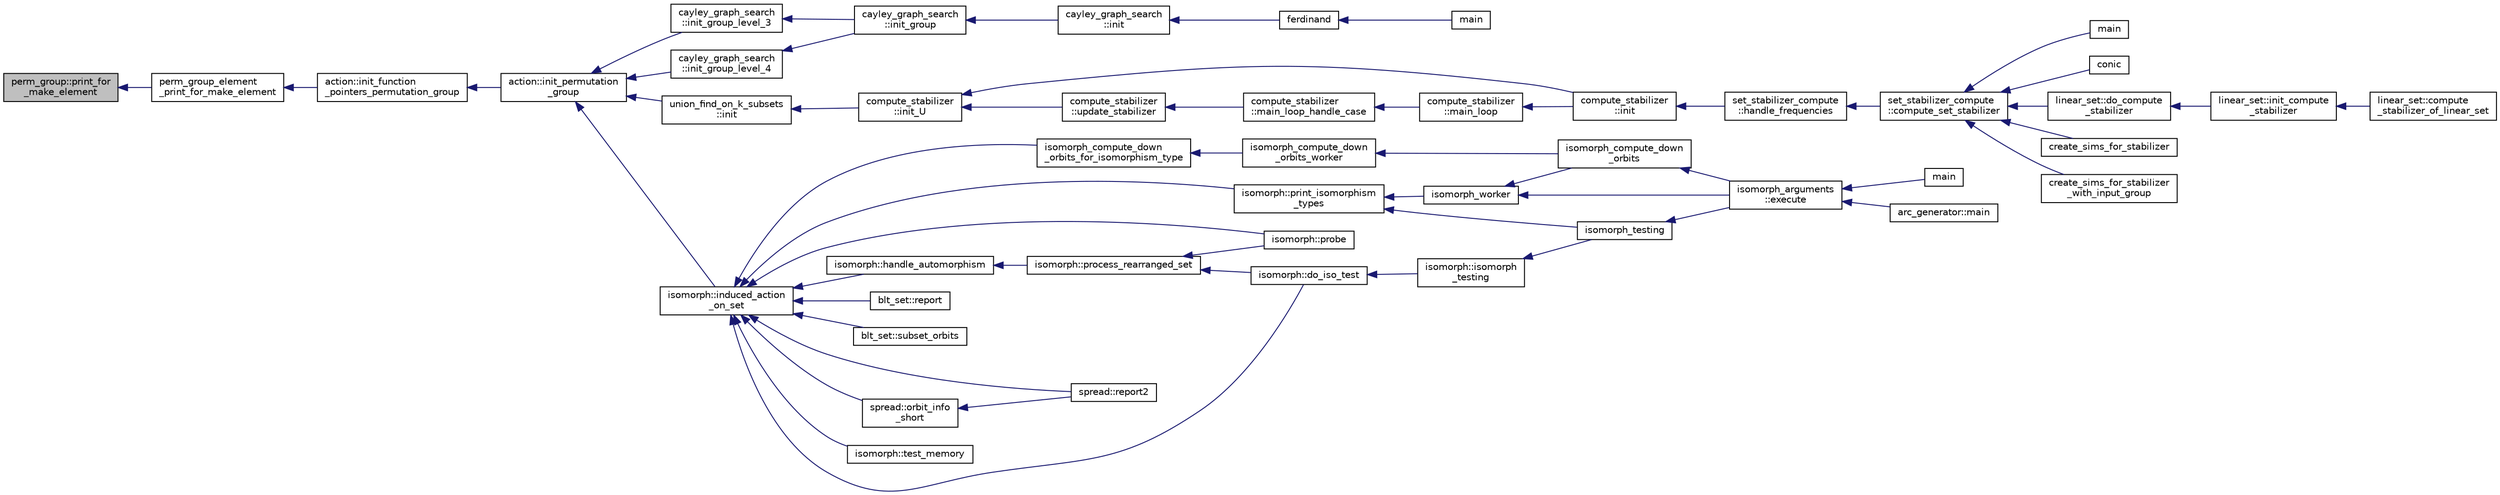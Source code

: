 digraph "perm_group::print_for_make_element"
{
  edge [fontname="Helvetica",fontsize="10",labelfontname="Helvetica",labelfontsize="10"];
  node [fontname="Helvetica",fontsize="10",shape=record];
  rankdir="LR";
  Node792 [label="perm_group::print_for\l_make_element",height=0.2,width=0.4,color="black", fillcolor="grey75", style="filled", fontcolor="black"];
  Node792 -> Node793 [dir="back",color="midnightblue",fontsize="10",style="solid",fontname="Helvetica"];
  Node793 [label="perm_group_element\l_print_for_make_element",height=0.2,width=0.4,color="black", fillcolor="white", style="filled",URL="$df/d36/interface__perm__group_8_c.html#a1580f278004e957a65ea496615b971e4"];
  Node793 -> Node794 [dir="back",color="midnightblue",fontsize="10",style="solid",fontname="Helvetica"];
  Node794 [label="action::init_function\l_pointers_permutation_group",height=0.2,width=0.4,color="black", fillcolor="white", style="filled",URL="$d2/d86/classaction.html#a8e6cd4aa446047edbebe7e0702dc1f17"];
  Node794 -> Node795 [dir="back",color="midnightblue",fontsize="10",style="solid",fontname="Helvetica"];
  Node795 [label="action::init_permutation\l_group",height=0.2,width=0.4,color="black", fillcolor="white", style="filled",URL="$d2/d86/classaction.html#a339bbfc596572ec88071c5f5e0ce3f41"];
  Node795 -> Node796 [dir="back",color="midnightblue",fontsize="10",style="solid",fontname="Helvetica"];
  Node796 [label="cayley_graph_search\l::init_group_level_3",height=0.2,width=0.4,color="black", fillcolor="white", style="filled",URL="$de/dae/classcayley__graph__search.html#a7c936e674e8ea64597fa37ae5aa71c71"];
  Node796 -> Node797 [dir="back",color="midnightblue",fontsize="10",style="solid",fontname="Helvetica"];
  Node797 [label="cayley_graph_search\l::init_group",height=0.2,width=0.4,color="black", fillcolor="white", style="filled",URL="$de/dae/classcayley__graph__search.html#adbce2e517a8ed979f53e8aeb043cf4ca"];
  Node797 -> Node798 [dir="back",color="midnightblue",fontsize="10",style="solid",fontname="Helvetica"];
  Node798 [label="cayley_graph_search\l::init",height=0.2,width=0.4,color="black", fillcolor="white", style="filled",URL="$de/dae/classcayley__graph__search.html#add9c6434abeaebac4a07bc03cb21672d"];
  Node798 -> Node799 [dir="back",color="midnightblue",fontsize="10",style="solid",fontname="Helvetica"];
  Node799 [label="ferdinand",height=0.2,width=0.4,color="black", fillcolor="white", style="filled",URL="$da/df3/ferdinand_8_c.html#a322b57727d23cf5a0932f11c30ea18d9"];
  Node799 -> Node800 [dir="back",color="midnightblue",fontsize="10",style="solid",fontname="Helvetica"];
  Node800 [label="main",height=0.2,width=0.4,color="black", fillcolor="white", style="filled",URL="$da/df3/ferdinand_8_c.html#a3c04138a5bfe5d72780bb7e82a18e627"];
  Node795 -> Node801 [dir="back",color="midnightblue",fontsize="10",style="solid",fontname="Helvetica"];
  Node801 [label="cayley_graph_search\l::init_group_level_4",height=0.2,width=0.4,color="black", fillcolor="white", style="filled",URL="$de/dae/classcayley__graph__search.html#a6593f90cd91bea8c23fe71acca05655e"];
  Node801 -> Node797 [dir="back",color="midnightblue",fontsize="10",style="solid",fontname="Helvetica"];
  Node795 -> Node802 [dir="back",color="midnightblue",fontsize="10",style="solid",fontname="Helvetica"];
  Node802 [label="union_find_on_k_subsets\l::init",height=0.2,width=0.4,color="black", fillcolor="white", style="filled",URL="$d3/d1b/classunion__find__on__k__subsets.html#aad0de310a8e8df1ff78ee2eaf3ec1e54"];
  Node802 -> Node803 [dir="back",color="midnightblue",fontsize="10",style="solid",fontname="Helvetica"];
  Node803 [label="compute_stabilizer\l::init_U",height=0.2,width=0.4,color="black", fillcolor="white", style="filled",URL="$d8/d30/classcompute__stabilizer.html#a00de428b9934e9a55157eff6c43d64d0"];
  Node803 -> Node804 [dir="back",color="midnightblue",fontsize="10",style="solid",fontname="Helvetica"];
  Node804 [label="compute_stabilizer\l::init",height=0.2,width=0.4,color="black", fillcolor="white", style="filled",URL="$d8/d30/classcompute__stabilizer.html#a36a1729430f317a65559220a8206a7d7"];
  Node804 -> Node805 [dir="back",color="midnightblue",fontsize="10",style="solid",fontname="Helvetica"];
  Node805 [label="set_stabilizer_compute\l::handle_frequencies",height=0.2,width=0.4,color="black", fillcolor="white", style="filled",URL="$d8/dc6/classset__stabilizer__compute.html#a247c31bc3f19f22dadbfd7607cbaaa78"];
  Node805 -> Node806 [dir="back",color="midnightblue",fontsize="10",style="solid",fontname="Helvetica"];
  Node806 [label="set_stabilizer_compute\l::compute_set_stabilizer",height=0.2,width=0.4,color="black", fillcolor="white", style="filled",URL="$d8/dc6/classset__stabilizer__compute.html#ad4f92074322e98c7cd0ed5d4f8486b76"];
  Node806 -> Node807 [dir="back",color="midnightblue",fontsize="10",style="solid",fontname="Helvetica"];
  Node807 [label="main",height=0.2,width=0.4,color="black", fillcolor="white", style="filled",URL="$db/d67/test__hyperoval_8_c.html#a3c04138a5bfe5d72780bb7e82a18e627"];
  Node806 -> Node808 [dir="back",color="midnightblue",fontsize="10",style="solid",fontname="Helvetica"];
  Node808 [label="conic",height=0.2,width=0.4,color="black", fillcolor="white", style="filled",URL="$d4/de8/conic_8_c.html#a96def9474b981a9d5831a9b48d85d652"];
  Node806 -> Node809 [dir="back",color="midnightblue",fontsize="10",style="solid",fontname="Helvetica"];
  Node809 [label="linear_set::do_compute\l_stabilizer",height=0.2,width=0.4,color="black", fillcolor="white", style="filled",URL="$dd/d86/classlinear__set.html#ae8f58ded28fb5370f4459cca42b7463b"];
  Node809 -> Node810 [dir="back",color="midnightblue",fontsize="10",style="solid",fontname="Helvetica"];
  Node810 [label="linear_set::init_compute\l_stabilizer",height=0.2,width=0.4,color="black", fillcolor="white", style="filled",URL="$dd/d86/classlinear__set.html#a0cc3eaec1896fdc977b62e94623b055b"];
  Node810 -> Node811 [dir="back",color="midnightblue",fontsize="10",style="solid",fontname="Helvetica"];
  Node811 [label="linear_set::compute\l_stabilizer_of_linear_set",height=0.2,width=0.4,color="black", fillcolor="white", style="filled",URL="$dd/d86/classlinear__set.html#a098a133edfbaae0fd347a69c50bdbee2"];
  Node806 -> Node812 [dir="back",color="midnightblue",fontsize="10",style="solid",fontname="Helvetica"];
  Node812 [label="create_sims_for_stabilizer",height=0.2,width=0.4,color="black", fillcolor="white", style="filled",URL="$d0/d76/tl__algebra__and__number__theory_8h.html#af2c67d225072549409be710ac3cd30f8"];
  Node806 -> Node813 [dir="back",color="midnightblue",fontsize="10",style="solid",fontname="Helvetica"];
  Node813 [label="create_sims_for_stabilizer\l_with_input_group",height=0.2,width=0.4,color="black", fillcolor="white", style="filled",URL="$d0/d76/tl__algebra__and__number__theory_8h.html#af5482567a8d6ba5c2fe593bf6f7f9a0f"];
  Node803 -> Node814 [dir="back",color="midnightblue",fontsize="10",style="solid",fontname="Helvetica"];
  Node814 [label="compute_stabilizer\l::update_stabilizer",height=0.2,width=0.4,color="black", fillcolor="white", style="filled",URL="$d8/d30/classcompute__stabilizer.html#a9d7978a6326dc7f0935f557f0828ed8e"];
  Node814 -> Node815 [dir="back",color="midnightblue",fontsize="10",style="solid",fontname="Helvetica"];
  Node815 [label="compute_stabilizer\l::main_loop_handle_case",height=0.2,width=0.4,color="black", fillcolor="white", style="filled",URL="$d8/d30/classcompute__stabilizer.html#a040fb5c6ad50133c5a16a35ed5b2ecc4"];
  Node815 -> Node816 [dir="back",color="midnightblue",fontsize="10",style="solid",fontname="Helvetica"];
  Node816 [label="compute_stabilizer\l::main_loop",height=0.2,width=0.4,color="black", fillcolor="white", style="filled",URL="$d8/d30/classcompute__stabilizer.html#ae8615a28e0494704450689b6ea0b7ca2"];
  Node816 -> Node804 [dir="back",color="midnightblue",fontsize="10",style="solid",fontname="Helvetica"];
  Node795 -> Node817 [dir="back",color="midnightblue",fontsize="10",style="solid",fontname="Helvetica"];
  Node817 [label="isomorph::induced_action\l_on_set",height=0.2,width=0.4,color="black", fillcolor="white", style="filled",URL="$d3/d5f/classisomorph.html#a66a62f79a0f877b889ec5bd0c79392f1"];
  Node817 -> Node818 [dir="back",color="midnightblue",fontsize="10",style="solid",fontname="Helvetica"];
  Node818 [label="blt_set::report",height=0.2,width=0.4,color="black", fillcolor="white", style="filled",URL="$d1/d3d/classblt__set.html#a6b19f88bd2b92ebfba7e7c362eb9065c"];
  Node817 -> Node819 [dir="back",color="midnightblue",fontsize="10",style="solid",fontname="Helvetica"];
  Node819 [label="blt_set::subset_orbits",height=0.2,width=0.4,color="black", fillcolor="white", style="filled",URL="$d1/d3d/classblt__set.html#af8f79fc4346244acfa0e2c2d23c36993"];
  Node817 -> Node820 [dir="back",color="midnightblue",fontsize="10",style="solid",fontname="Helvetica"];
  Node820 [label="spread::report2",height=0.2,width=0.4,color="black", fillcolor="white", style="filled",URL="$da/dc1/classspread.html#a543a79e4e7306af291584f53dacbfdd8"];
  Node817 -> Node821 [dir="back",color="midnightblue",fontsize="10",style="solid",fontname="Helvetica"];
  Node821 [label="spread::orbit_info\l_short",height=0.2,width=0.4,color="black", fillcolor="white", style="filled",URL="$da/dc1/classspread.html#a24795f879a815d7e4480a72395711aef"];
  Node821 -> Node820 [dir="back",color="midnightblue",fontsize="10",style="solid",fontname="Helvetica"];
  Node817 -> Node822 [dir="back",color="midnightblue",fontsize="10",style="solid",fontname="Helvetica"];
  Node822 [label="isomorph::test_memory",height=0.2,width=0.4,color="black", fillcolor="white", style="filled",URL="$d3/d5f/classisomorph.html#a27877043c77db8e85e8fa7d5c43845b0"];
  Node817 -> Node823 [dir="back",color="midnightblue",fontsize="10",style="solid",fontname="Helvetica"];
  Node823 [label="isomorph::print_isomorphism\l_types",height=0.2,width=0.4,color="black", fillcolor="white", style="filled",URL="$d3/d5f/classisomorph.html#abbcd12f6434585951a5532d0b2467a00"];
  Node823 -> Node824 [dir="back",color="midnightblue",fontsize="10",style="solid",fontname="Helvetica"];
  Node824 [label="isomorph_testing",height=0.2,width=0.4,color="black", fillcolor="white", style="filled",URL="$d4/d7e/isomorph__global_8_c.html#a5a73cbe9f89c4727f086482ee2d238f9"];
  Node824 -> Node825 [dir="back",color="midnightblue",fontsize="10",style="solid",fontname="Helvetica"];
  Node825 [label="isomorph_arguments\l::execute",height=0.2,width=0.4,color="black", fillcolor="white", style="filled",URL="$d5/de4/classisomorph__arguments.html#aa85e472d14906abdd5672dc66027583e"];
  Node825 -> Node826 [dir="back",color="midnightblue",fontsize="10",style="solid",fontname="Helvetica"];
  Node826 [label="main",height=0.2,width=0.4,color="black", fillcolor="white", style="filled",URL="$d1/d5e/blt__main_8_c.html#a217dbf8b442f20279ea00b898af96f52"];
  Node825 -> Node827 [dir="back",color="midnightblue",fontsize="10",style="solid",fontname="Helvetica"];
  Node827 [label="arc_generator::main",height=0.2,width=0.4,color="black", fillcolor="white", style="filled",URL="$d4/d21/classarc__generator.html#ad80140b51b165dad1fe6ab232be7829a"];
  Node823 -> Node828 [dir="back",color="midnightblue",fontsize="10",style="solid",fontname="Helvetica"];
  Node828 [label="isomorph_worker",height=0.2,width=0.4,color="black", fillcolor="white", style="filled",URL="$d4/d7e/isomorph__global_8_c.html#ace3bb6ec719b02a35534309d4d3fe99a"];
  Node828 -> Node825 [dir="back",color="midnightblue",fontsize="10",style="solid",fontname="Helvetica"];
  Node828 -> Node829 [dir="back",color="midnightblue",fontsize="10",style="solid",fontname="Helvetica"];
  Node829 [label="isomorph_compute_down\l_orbits",height=0.2,width=0.4,color="black", fillcolor="white", style="filled",URL="$d4/d7e/isomorph__global_8_c.html#a3613cea19158edd30958c4edecd97d53"];
  Node829 -> Node825 [dir="back",color="midnightblue",fontsize="10",style="solid",fontname="Helvetica"];
  Node817 -> Node830 [dir="back",color="midnightblue",fontsize="10",style="solid",fontname="Helvetica"];
  Node830 [label="isomorph_compute_down\l_orbits_for_isomorphism_type",height=0.2,width=0.4,color="black", fillcolor="white", style="filled",URL="$d4/d7e/isomorph__global_8_c.html#a13519b3a5d3b5ceb26b4bec6736b0086"];
  Node830 -> Node831 [dir="back",color="midnightblue",fontsize="10",style="solid",fontname="Helvetica"];
  Node831 [label="isomorph_compute_down\l_orbits_worker",height=0.2,width=0.4,color="black", fillcolor="white", style="filled",URL="$d4/d7e/isomorph__global_8_c.html#a4edf4a833ce5638a3d58cfae1c702b37"];
  Node831 -> Node829 [dir="back",color="midnightblue",fontsize="10",style="solid",fontname="Helvetica"];
  Node817 -> Node832 [dir="back",color="midnightblue",fontsize="10",style="solid",fontname="Helvetica"];
  Node832 [label="isomorph::probe",height=0.2,width=0.4,color="black", fillcolor="white", style="filled",URL="$d3/d5f/classisomorph.html#a9cb6fed7b6ac639d886b117a1f454441"];
  Node817 -> Node833 [dir="back",color="midnightblue",fontsize="10",style="solid",fontname="Helvetica"];
  Node833 [label="isomorph::do_iso_test",height=0.2,width=0.4,color="black", fillcolor="white", style="filled",URL="$d3/d5f/classisomorph.html#a51fc3bf5cc3a99282a489b2df37ee24e"];
  Node833 -> Node834 [dir="back",color="midnightblue",fontsize="10",style="solid",fontname="Helvetica"];
  Node834 [label="isomorph::isomorph\l_testing",height=0.2,width=0.4,color="black", fillcolor="white", style="filled",URL="$d3/d5f/classisomorph.html#ad7945ec94ba0ba16953482edfaa4da6e"];
  Node834 -> Node824 [dir="back",color="midnightblue",fontsize="10",style="solid",fontname="Helvetica"];
  Node817 -> Node835 [dir="back",color="midnightblue",fontsize="10",style="solid",fontname="Helvetica"];
  Node835 [label="isomorph::handle_automorphism",height=0.2,width=0.4,color="black", fillcolor="white", style="filled",URL="$d3/d5f/classisomorph.html#a95e0ae39f992234f7cbeb6f1d57d82df"];
  Node835 -> Node836 [dir="back",color="midnightblue",fontsize="10",style="solid",fontname="Helvetica"];
  Node836 [label="isomorph::process_rearranged_set",height=0.2,width=0.4,color="black", fillcolor="white", style="filled",URL="$d3/d5f/classisomorph.html#a7767fd5f1da6dfd7f93810be99ba4ab6"];
  Node836 -> Node832 [dir="back",color="midnightblue",fontsize="10",style="solid",fontname="Helvetica"];
  Node836 -> Node833 [dir="back",color="midnightblue",fontsize="10",style="solid",fontname="Helvetica"];
}
